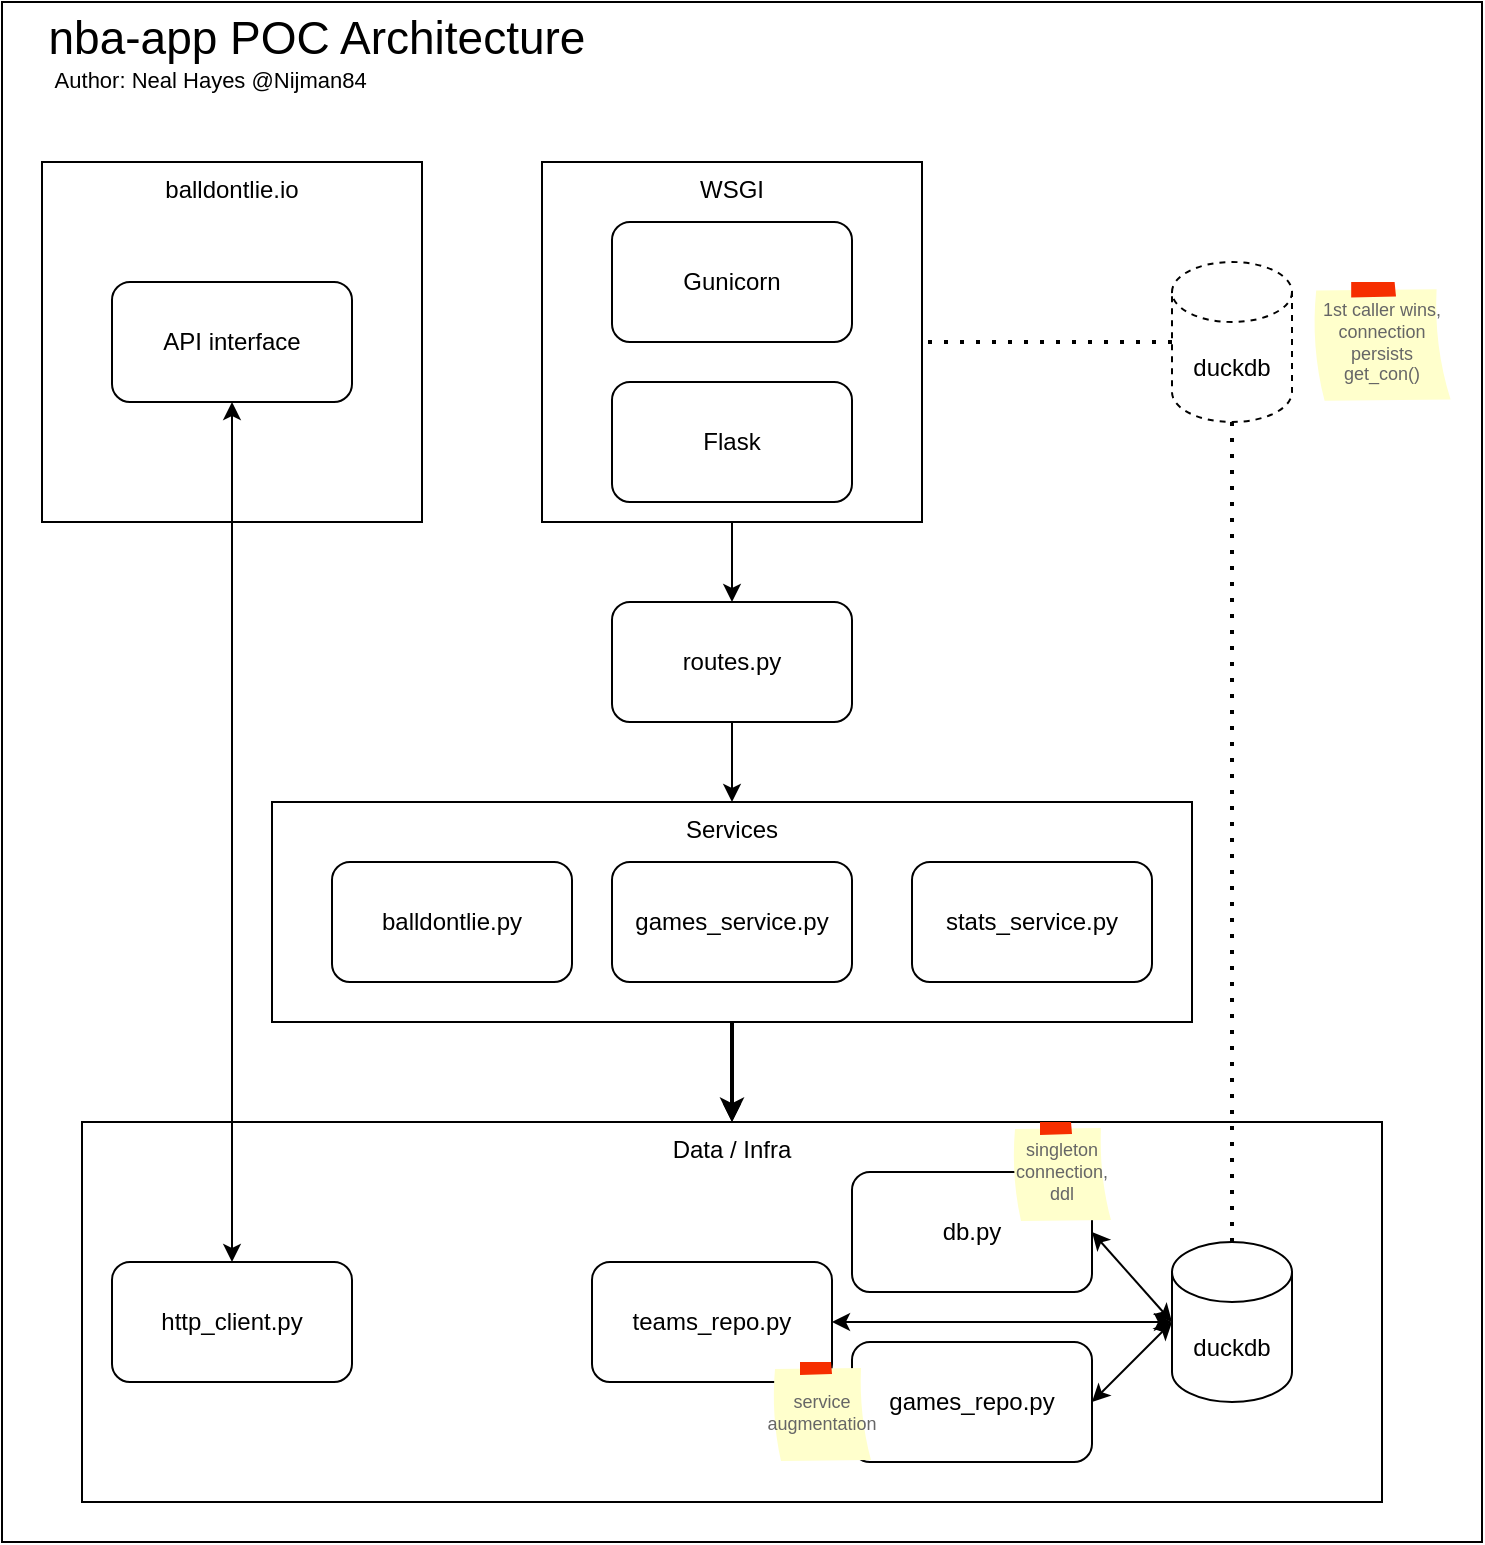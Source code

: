 <mxfile version="20.3.0" type="device"><diagram id="ZmOI7_hZU0Ht3pAGU4JF" name="Page-1"><mxGraphModel dx="1351" dy="960" grid="1" gridSize="10" guides="1" tooltips="1" connect="1" arrows="1" fold="1" page="1" pageScale="1" pageWidth="1169" pageHeight="827" math="0" shadow="0"><root><mxCell id="0"/><mxCell id="1" parent="0"/><mxCell id="1EFKgeikwdn14sbo-bm6-37" value="" style="group" vertex="1" connectable="0" parent="1"><mxGeometry x="80" y="30" width="740" height="770" as="geometry"/></mxCell><mxCell id="1EFKgeikwdn14sbo-bm6-17" value="Data / Infra" style="rounded=0;whiteSpace=wrap;html=1;verticalAlign=top;" vertex="1" parent="1EFKgeikwdn14sbo-bm6-37"><mxGeometry x="40" y="560" width="650" height="190" as="geometry"/></mxCell><mxCell id="1EFKgeikwdn14sbo-bm6-23" value="" style="edgeStyle=orthogonalEdgeStyle;rounded=0;orthogonalLoop=1;jettySize=auto;html=1;" edge="1" parent="1EFKgeikwdn14sbo-bm6-37" source="1EFKgeikwdn14sbo-bm6-12" target="1EFKgeikwdn14sbo-bm6-17"><mxGeometry relative="1" as="geometry"/></mxCell><mxCell id="1EFKgeikwdn14sbo-bm6-12" value="Services" style="rounded=0;whiteSpace=wrap;html=1;verticalAlign=top;" vertex="1" parent="1EFKgeikwdn14sbo-bm6-37"><mxGeometry x="135" y="400" width="460" height="110" as="geometry"/></mxCell><mxCell id="1EFKgeikwdn14sbo-bm6-1" value="WSGI" style="rounded=0;whiteSpace=wrap;html=1;verticalAlign=top;" vertex="1" parent="1EFKgeikwdn14sbo-bm6-37"><mxGeometry x="270" y="80" width="190" height="180" as="geometry"/></mxCell><mxCell id="1EFKgeikwdn14sbo-bm6-2" value="Gunicorn" style="rounded=1;whiteSpace=wrap;html=1;" vertex="1" parent="1EFKgeikwdn14sbo-bm6-37"><mxGeometry x="305" y="110" width="120" height="60" as="geometry"/></mxCell><mxCell id="1EFKgeikwdn14sbo-bm6-3" value="Flask" style="rounded=1;whiteSpace=wrap;html=1;" vertex="1" parent="1EFKgeikwdn14sbo-bm6-37"><mxGeometry x="305" y="190" width="120" height="60" as="geometry"/></mxCell><mxCell id="1EFKgeikwdn14sbo-bm6-4" value="duckdb" style="shape=cylinder3;whiteSpace=wrap;html=1;boundedLbl=1;backgroundOutline=1;size=15;dashed=1;" vertex="1" parent="1EFKgeikwdn14sbo-bm6-37"><mxGeometry x="585" y="130" width="60" height="80" as="geometry"/></mxCell><mxCell id="1EFKgeikwdn14sbo-bm6-5" value="balldontlie.io" style="rounded=0;whiteSpace=wrap;html=1;verticalAlign=top;" vertex="1" parent="1EFKgeikwdn14sbo-bm6-37"><mxGeometry x="20" y="80" width="190" height="180" as="geometry"/></mxCell><mxCell id="1EFKgeikwdn14sbo-bm6-6" value="API interface" style="rounded=1;whiteSpace=wrap;html=1;" vertex="1" parent="1EFKgeikwdn14sbo-bm6-37"><mxGeometry x="55" y="140" width="120" height="60" as="geometry"/></mxCell><mxCell id="1EFKgeikwdn14sbo-bm6-7" value="" style="endArrow=none;dashed=1;html=1;dashPattern=1 3;strokeWidth=2;rounded=0;entryX=1;entryY=0.5;entryDx=0;entryDy=0;" edge="1" parent="1EFKgeikwdn14sbo-bm6-37" source="1EFKgeikwdn14sbo-bm6-4" target="1EFKgeikwdn14sbo-bm6-1"><mxGeometry width="50" height="50" relative="1" as="geometry"><mxPoint x="315" y="340" as="sourcePoint"/><mxPoint x="365" y="290" as="targetPoint"/></mxGeometry></mxCell><mxCell id="1EFKgeikwdn14sbo-bm6-9" value="routes.py" style="rounded=1;whiteSpace=wrap;html=1;" vertex="1" parent="1EFKgeikwdn14sbo-bm6-37"><mxGeometry x="305" y="300" width="120" height="60" as="geometry"/></mxCell><mxCell id="1EFKgeikwdn14sbo-bm6-10" value="games_service.py" style="rounded=1;whiteSpace=wrap;html=1;" vertex="1" parent="1EFKgeikwdn14sbo-bm6-37"><mxGeometry x="305" y="430" width="120" height="60" as="geometry"/></mxCell><mxCell id="1EFKgeikwdn14sbo-bm6-13" value="stats_service.py" style="rounded=1;whiteSpace=wrap;html=1;" vertex="1" parent="1EFKgeikwdn14sbo-bm6-37"><mxGeometry x="455" y="430" width="120" height="60" as="geometry"/></mxCell><mxCell id="1EFKgeikwdn14sbo-bm6-14" value="duckdb" style="shape=cylinder3;whiteSpace=wrap;html=1;boundedLbl=1;backgroundOutline=1;size=15;" vertex="1" parent="1EFKgeikwdn14sbo-bm6-37"><mxGeometry x="585" y="620" width="60" height="80" as="geometry"/></mxCell><mxCell id="1EFKgeikwdn14sbo-bm6-15" value="" style="endArrow=none;dashed=1;html=1;dashPattern=1 3;strokeWidth=2;rounded=0;entryX=0.5;entryY=1;entryDx=0;entryDy=0;entryPerimeter=0;exitX=0.5;exitY=0;exitDx=0;exitDy=0;exitPerimeter=0;" edge="1" parent="1EFKgeikwdn14sbo-bm6-37" source="1EFKgeikwdn14sbo-bm6-14" target="1EFKgeikwdn14sbo-bm6-4"><mxGeometry width="50" height="50" relative="1" as="geometry"><mxPoint x="345" y="420" as="sourcePoint"/><mxPoint x="395" y="370" as="targetPoint"/></mxGeometry></mxCell><mxCell id="1EFKgeikwdn14sbo-bm6-18" value="db.py" style="rounded=1;whiteSpace=wrap;html=1;" vertex="1" parent="1EFKgeikwdn14sbo-bm6-37"><mxGeometry x="425" y="585" width="120" height="60" as="geometry"/></mxCell><mxCell id="1EFKgeikwdn14sbo-bm6-19" value="http_client.py" style="rounded=1;whiteSpace=wrap;html=1;" vertex="1" parent="1EFKgeikwdn14sbo-bm6-37"><mxGeometry x="55" y="630" width="120" height="60" as="geometry"/></mxCell><mxCell id="1EFKgeikwdn14sbo-bm6-20" value="" style="endArrow=classic;startArrow=classic;html=1;rounded=0;exitX=0.5;exitY=0;exitDx=0;exitDy=0;entryX=0.5;entryY=1;entryDx=0;entryDy=0;" edge="1" parent="1EFKgeikwdn14sbo-bm6-37" source="1EFKgeikwdn14sbo-bm6-19" target="1EFKgeikwdn14sbo-bm6-6"><mxGeometry width="50" height="50" relative="1" as="geometry"><mxPoint x="345" y="500" as="sourcePoint"/><mxPoint x="395" y="450" as="targetPoint"/></mxGeometry></mxCell><mxCell id="1EFKgeikwdn14sbo-bm6-21" value="" style="endArrow=classic;html=1;rounded=0;entryX=0.5;entryY=0;entryDx=0;entryDy=0;exitX=0.5;exitY=1;exitDx=0;exitDy=0;strokeWidth=2;" edge="1" parent="1EFKgeikwdn14sbo-bm6-37" source="1EFKgeikwdn14sbo-bm6-12" target="1EFKgeikwdn14sbo-bm6-17"><mxGeometry width="50" height="50" relative="1" as="geometry"><mxPoint x="345" y="500" as="sourcePoint"/><mxPoint x="395" y="450" as="targetPoint"/></mxGeometry></mxCell><mxCell id="1EFKgeikwdn14sbo-bm6-22" value="balldontlie.py" style="rounded=1;whiteSpace=wrap;html=1;" vertex="1" parent="1EFKgeikwdn14sbo-bm6-37"><mxGeometry x="165" y="430" width="120" height="60" as="geometry"/></mxCell><mxCell id="1EFKgeikwdn14sbo-bm6-11" value="" style="edgeStyle=orthogonalEdgeStyle;rounded=0;orthogonalLoop=1;jettySize=auto;html=1;" edge="1" parent="1EFKgeikwdn14sbo-bm6-37" source="1EFKgeikwdn14sbo-bm6-1" target="1EFKgeikwdn14sbo-bm6-9"><mxGeometry relative="1" as="geometry"/></mxCell><mxCell id="1EFKgeikwdn14sbo-bm6-24" value="" style="edgeStyle=orthogonalEdgeStyle;rounded=0;orthogonalLoop=1;jettySize=auto;html=1;entryX=0.5;entryY=0;entryDx=0;entryDy=0;exitX=0.5;exitY=1;exitDx=0;exitDy=0;" edge="1" parent="1EFKgeikwdn14sbo-bm6-37" source="1EFKgeikwdn14sbo-bm6-9" target="1EFKgeikwdn14sbo-bm6-12"><mxGeometry relative="1" as="geometry"><mxPoint x="370" y="270.0" as="sourcePoint"/><mxPoint x="370" y="330" as="targetPoint"/></mxGeometry></mxCell><mxCell id="1EFKgeikwdn14sbo-bm6-26" value="" style="endArrow=classic;startArrow=classic;html=1;rounded=0;strokeWidth=1;entryX=0;entryY=0.5;entryDx=0;entryDy=0;entryPerimeter=0;exitX=1;exitY=0.5;exitDx=0;exitDy=0;" edge="1" parent="1EFKgeikwdn14sbo-bm6-37" source="1EFKgeikwdn14sbo-bm6-29" target="1EFKgeikwdn14sbo-bm6-14"><mxGeometry width="50" height="50" relative="1" as="geometry"><mxPoint x="375" y="380" as="sourcePoint"/><mxPoint x="425" y="330" as="targetPoint"/></mxGeometry></mxCell><mxCell id="1EFKgeikwdn14sbo-bm6-27" value="1st caller wins, connection persists&lt;br&gt;get_con()" style="strokeWidth=1;shadow=0;dashed=0;align=center;html=1;shape=mxgraph.mockup.text.stickyNote2;fontColor=#666666;mainText=;fontSize=9;whiteSpace=wrap;fillColor=#ffffcc;strokeColor=#F62E00;" vertex="1" parent="1EFKgeikwdn14sbo-bm6-37"><mxGeometry x="655" y="140" width="70" height="60" as="geometry"/></mxCell><mxCell id="1EFKgeikwdn14sbo-bm6-28" value="games_repo.py" style="rounded=1;whiteSpace=wrap;html=1;" vertex="1" parent="1EFKgeikwdn14sbo-bm6-37"><mxGeometry x="425" y="670" width="120" height="60" as="geometry"/></mxCell><mxCell id="1EFKgeikwdn14sbo-bm6-29" value="teams_repo.py" style="rounded=1;whiteSpace=wrap;html=1;" vertex="1" parent="1EFKgeikwdn14sbo-bm6-37"><mxGeometry x="295" y="630" width="120" height="60" as="geometry"/></mxCell><mxCell id="1EFKgeikwdn14sbo-bm6-30" value="" style="endArrow=classic;startArrow=classic;html=1;rounded=0;strokeWidth=1;entryX=0;entryY=0.5;entryDx=0;entryDy=0;entryPerimeter=0;exitX=1;exitY=0.5;exitDx=0;exitDy=0;" edge="1" parent="1EFKgeikwdn14sbo-bm6-37" source="1EFKgeikwdn14sbo-bm6-18" target="1EFKgeikwdn14sbo-bm6-14"><mxGeometry width="50" height="50" relative="1" as="geometry"><mxPoint x="425" y="670" as="sourcePoint"/><mxPoint x="595" y="670" as="targetPoint"/></mxGeometry></mxCell><mxCell id="1EFKgeikwdn14sbo-bm6-32" value="" style="endArrow=classic;startArrow=classic;html=1;rounded=0;strokeWidth=1;entryX=0;entryY=0.5;entryDx=0;entryDy=0;entryPerimeter=0;exitX=1;exitY=0.5;exitDx=0;exitDy=0;" edge="1" parent="1EFKgeikwdn14sbo-bm6-37" source="1EFKgeikwdn14sbo-bm6-28" target="1EFKgeikwdn14sbo-bm6-14"><mxGeometry width="50" height="50" relative="1" as="geometry"><mxPoint x="555" y="625" as="sourcePoint"/><mxPoint x="595" y="670" as="targetPoint"/></mxGeometry></mxCell><mxCell id="1EFKgeikwdn14sbo-bm6-33" value="singleton connection,&lt;br&gt;ddl" style="strokeWidth=1;shadow=0;dashed=0;align=center;html=1;shape=mxgraph.mockup.text.stickyNote2;fontColor=#666666;mainText=;fontSize=9;whiteSpace=wrap;fillColor=#ffffcc;strokeColor=#F62E00;" vertex="1" parent="1EFKgeikwdn14sbo-bm6-37"><mxGeometry x="505" y="560" width="50" height="50" as="geometry"/></mxCell><mxCell id="1EFKgeikwdn14sbo-bm6-34" value="service augmentation" style="strokeWidth=1;shadow=0;dashed=0;align=center;html=1;shape=mxgraph.mockup.text.stickyNote2;fontColor=#666666;mainText=;fontSize=9;whiteSpace=wrap;fillColor=#ffffcc;strokeColor=#F62E00;" vertex="1" parent="1EFKgeikwdn14sbo-bm6-37"><mxGeometry x="385" y="680" width="50" height="50" as="geometry"/></mxCell><mxCell id="1EFKgeikwdn14sbo-bm6-35" value="&lt;font style=&quot;&quot;&gt;&lt;span style=&quot;font-size: 23px;&quot;&gt;nba-app POC Architecture&lt;/span&gt;&lt;br&gt;&lt;div style=&quot;text-align: left;&quot;&gt;&lt;span style=&quot;font-size: 11px; background-color: initial;&quot;&gt;&amp;nbsp;Author: Neal Hayes @Nijman84&lt;/span&gt;&lt;/div&gt;&lt;/font&gt;" style="text;html=1;strokeColor=none;fillColor=none;align=center;verticalAlign=middle;whiteSpace=wrap;rounded=0;dashed=1;fontSize=9;" vertex="1" parent="1EFKgeikwdn14sbo-bm6-37"><mxGeometry x="20" y="10" width="275" height="30" as="geometry"/></mxCell><mxCell id="1EFKgeikwdn14sbo-bm6-36" value="" style="rounded=0;whiteSpace=wrap;html=1;fontSize=11;fillColor=none;" vertex="1" parent="1EFKgeikwdn14sbo-bm6-37"><mxGeometry width="740" height="770" as="geometry"/></mxCell></root></mxGraphModel></diagram></mxfile>